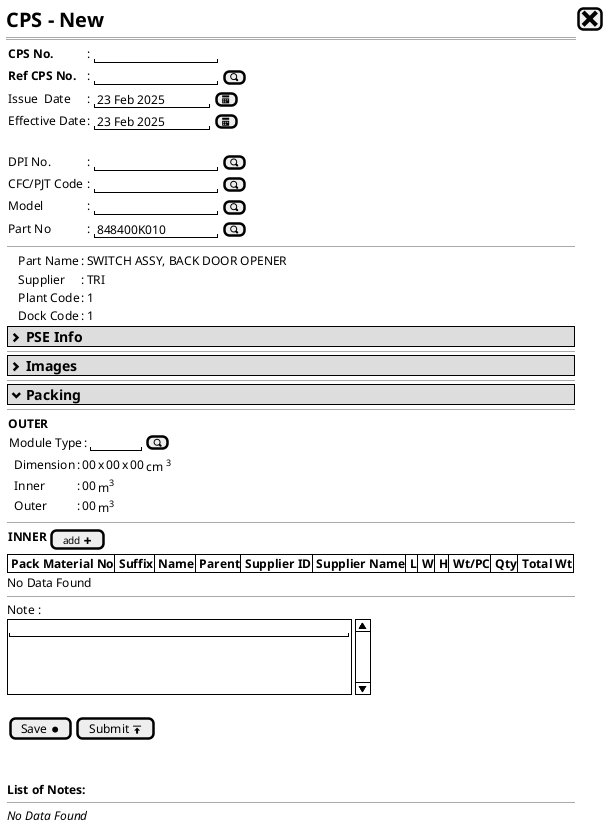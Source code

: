 @startuml
@startsalt
{
  <b><size:20>CPS - New |[<size:25><&x>]|*
  ==
  {
    {
      <b>CPS No.      |: {|"               "|}
      <b>Ref CPS No.  |: {|"               "| [<&magnifying-glass>]}| *
      Issue  Date     |: {| " 23 Feb 2025  "| [<&calendar>]|}
      Effective Date  |: {| " 23 Feb 2025  "| [<&calendar>]|}
      .
      DPI No.         |: {|"               "| [<&magnifying-glass>]}| *
      CFC/PJT Code    |: {|"               "| [<&magnifying-glass>]}
      Model           |: {|"               "| [<&magnifying-glass>]}
      Part No         |: {|"  848400K010   "| [<&magnifying-glass>]}
    }
    --
    {
      .|.|Part Name   |: | SWITCH ASSY, BACK DOOR OPENER |*
      .|.|Supplier    |: |TRI|*
      .|.|Plant Code  |: | 1 |*
      .|.|Dock Code   |: | 1 |*

    }
    {*
      <b><size:14> <&chevron-right> PSE Info
    }
    --
    {*
      <b><size:14> <&chevron-right> Images
    }
    --
    {*
      <b><size:14> <&chevron-bottom> Packing
    }
    --
    {
      <b>OUTER
      { Module Type     |: |"      " | [<&magnifying-glass>] | }*  
      {
        .| Dimension     |: | 00 | x | 00 | x | 00 | cm <sup>3</sup> |*
        .| Inner         |: | 00 | m<sup>3</sup>                      |*
        .| Outer         |: | 00 | m<sup>3</sup>                      |*
      }
    }
    --
    {
      |<b>INNER   | [<size:10>add <&plus>] |*
    }
    {#
      |<b> Pack Material No     |<b> Suffix |<b> Name      |<b> Parent    |<b> Supplier ID |<b> Supplier Name |<b> L  |<b> W  |<b> H  |<b> Wt/PC |<b> Qty |<b> Total Wt |*
    }
    No Data Found
    --
    Note :
    {SI
      "                                          "
      .
      .
      .
    }
    .
    {[Save <&media-record>] | [Submit <&data-transfer-upload>]}
    .
    .
    <b>List of Notes:
    --
    <i>No Data Found 
  }
}
@endsalt
@enduml
